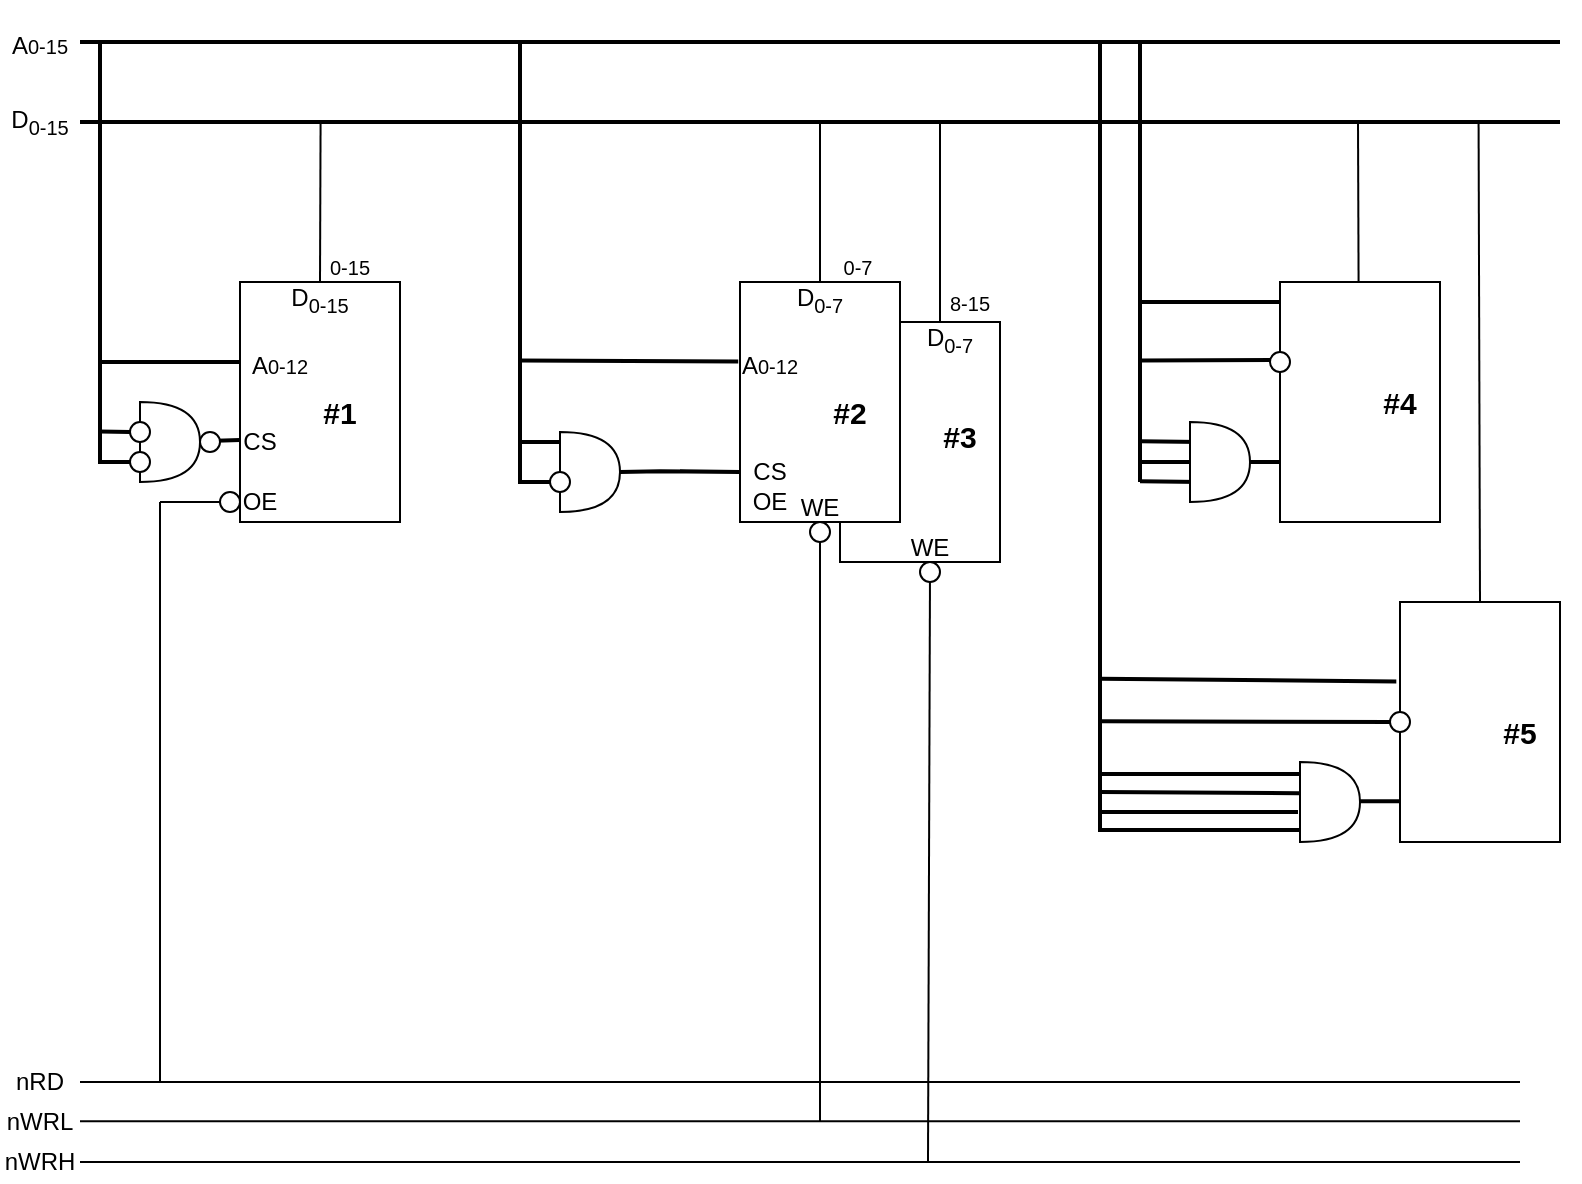 <mxfile version="21.2.9" type="device">
  <diagram name="Page-1" id="R2PDrxdQ1mhhKWqaIksi">
    <mxGraphModel dx="913" dy="461" grid="1" gridSize="10" guides="1" tooltips="1" connect="1" arrows="1" fold="1" page="1" pageScale="1" pageWidth="827" pageHeight="1169" math="0" shadow="0">
      <root>
        <mxCell id="0" />
        <mxCell id="1" parent="0" />
        <mxCell id="FfAWD8UeeB69dAOk08Cy-70" value="" style="endArrow=none;html=1;rounded=0;strokeWidth=2;" parent="1" edge="1">
          <mxGeometry width="50" height="50" relative="1" as="geometry">
            <mxPoint x="680" y="459.66" as="sourcePoint" />
            <mxPoint x="717.5" y="459.66" as="targetPoint" />
          </mxGeometry>
        </mxCell>
        <mxCell id="FfAWD8UeeB69dAOk08Cy-68" value="" style="endArrow=none;html=1;rounded=0;strokeWidth=2;entryX=-0.007;entryY=0.39;entryDx=0;entryDy=0;entryPerimeter=0;" parent="1" edge="1">
          <mxGeometry width="50" height="50" relative="1" as="geometry">
            <mxPoint x="550" y="455" as="sourcePoint" />
            <mxPoint x="649.79" y="455.6" as="targetPoint" />
          </mxGeometry>
        </mxCell>
        <mxCell id="FfAWD8UeeB69dAOk08Cy-56" value="" style="endArrow=none;html=1;rounded=0;strokeWidth=2;exitX=1;exitY=0.5;exitDx=0;exitDy=0;exitPerimeter=0;" parent="1" source="FfAWD8UeeB69dAOk08Cy-46" edge="1">
          <mxGeometry width="50" height="50" relative="1" as="geometry">
            <mxPoint x="635" y="289.31" as="sourcePoint" />
            <mxPoint x="650" y="290" as="targetPoint" />
          </mxGeometry>
        </mxCell>
        <mxCell id="FfAWD8UeeB69dAOk08Cy-53" value="" style="endArrow=none;html=1;rounded=0;strokeWidth=2;" parent="1" edge="1">
          <mxGeometry width="50" height="50" relative="1" as="geometry">
            <mxPoint x="570" y="290" as="sourcePoint" />
            <mxPoint x="600" y="290" as="targetPoint" />
          </mxGeometry>
        </mxCell>
        <mxCell id="FfAWD8UeeB69dAOk08Cy-54" value="" style="endArrow=none;html=1;rounded=0;strokeWidth=2;" parent="1" edge="1">
          <mxGeometry width="50" height="50" relative="1" as="geometry">
            <mxPoint x="570" y="279.66" as="sourcePoint" />
            <mxPoint x="600" y="280" as="targetPoint" />
          </mxGeometry>
        </mxCell>
        <mxCell id="FfAWD8UeeB69dAOk08Cy-52" value="" style="endArrow=none;html=1;rounded=0;strokeWidth=2;" parent="1" edge="1">
          <mxGeometry width="50" height="50" relative="1" as="geometry">
            <mxPoint x="570" y="299.66" as="sourcePoint" />
            <mxPoint x="600" y="300" as="targetPoint" />
          </mxGeometry>
        </mxCell>
        <mxCell id="FfAWD8UeeB69dAOk08Cy-1" value="" style="rounded=0;whiteSpace=wrap;html=1;" parent="1" vertex="1">
          <mxGeometry x="120" y="200" width="80" height="120" as="geometry" />
        </mxCell>
        <mxCell id="FfAWD8UeeB69dAOk08Cy-2" value="" style="rounded=0;whiteSpace=wrap;html=1;" parent="1" vertex="1">
          <mxGeometry x="420" y="220" width="80" height="120" as="geometry" />
        </mxCell>
        <mxCell id="FfAWD8UeeB69dAOk08Cy-3" value="" style="rounded=0;whiteSpace=wrap;html=1;" parent="1" vertex="1">
          <mxGeometry x="370" y="200" width="80" height="120" as="geometry" />
        </mxCell>
        <mxCell id="FfAWD8UeeB69dAOk08Cy-4" value="" style="rounded=0;whiteSpace=wrap;html=1;" parent="1" vertex="1">
          <mxGeometry x="640" y="200" width="80" height="120" as="geometry" />
        </mxCell>
        <mxCell id="FfAWD8UeeB69dAOk08Cy-5" value="" style="rounded=0;whiteSpace=wrap;html=1;" parent="1" vertex="1">
          <mxGeometry x="700" y="360" width="80" height="120" as="geometry" />
        </mxCell>
        <mxCell id="FfAWD8UeeB69dAOk08Cy-6" value="" style="strokeWidth=2;html=1;shape=mxgraph.flowchart.annotation_1;align=left;pointerEvents=1;" parent="1" vertex="1">
          <mxGeometry x="50" y="80" width="20" height="160" as="geometry" />
        </mxCell>
        <mxCell id="FfAWD8UeeB69dAOk08Cy-8" value="" style="endArrow=none;html=1;rounded=0;strokeWidth=2;" parent="1" edge="1">
          <mxGeometry width="50" height="50" relative="1" as="geometry">
            <mxPoint x="40" y="120" as="sourcePoint" />
            <mxPoint x="780" y="120" as="targetPoint" />
          </mxGeometry>
        </mxCell>
        <mxCell id="FfAWD8UeeB69dAOk08Cy-10" value="" style="endArrow=none;html=1;rounded=0;strokeWidth=2;" parent="1" edge="1">
          <mxGeometry width="50" height="50" relative="1" as="geometry">
            <mxPoint x="40" y="80" as="sourcePoint" />
            <mxPoint x="780" y="80" as="targetPoint" />
          </mxGeometry>
        </mxCell>
        <mxCell id="FfAWD8UeeB69dAOk08Cy-12" value="" style="endArrow=none;html=1;rounded=0;entryX=0.5;entryY=0;entryDx=0;entryDy=0;" parent="1" target="FfAWD8UeeB69dAOk08Cy-3" edge="1">
          <mxGeometry width="50" height="50" relative="1" as="geometry">
            <mxPoint x="410" y="120" as="sourcePoint" />
            <mxPoint x="310" y="190" as="targetPoint" />
          </mxGeometry>
        </mxCell>
        <mxCell id="FfAWD8UeeB69dAOk08Cy-13" value="" style="endArrow=none;html=1;rounded=0;entryX=0.5;entryY=0;entryDx=0;entryDy=0;" parent="1" edge="1">
          <mxGeometry width="50" height="50" relative="1" as="geometry">
            <mxPoint x="470" y="120" as="sourcePoint" />
            <mxPoint x="470" y="220" as="targetPoint" />
          </mxGeometry>
        </mxCell>
        <mxCell id="FfAWD8UeeB69dAOk08Cy-15" value="" style="strokeWidth=2;html=1;shape=mxgraph.flowchart.annotation_1;align=left;pointerEvents=1;" parent="1" vertex="1">
          <mxGeometry x="570" y="80" width="20" height="130" as="geometry" />
        </mxCell>
        <mxCell id="FfAWD8UeeB69dAOk08Cy-16" value="" style="strokeWidth=2;html=1;shape=mxgraph.flowchart.annotation_1;align=left;pointerEvents=1;" parent="1" vertex="1">
          <mxGeometry x="260" y="80" width="20" height="220" as="geometry" />
        </mxCell>
        <mxCell id="FfAWD8UeeB69dAOk08Cy-17" value="" style="strokeWidth=2;html=1;shape=mxgraph.flowchart.annotation_1;align=left;pointerEvents=1;" parent="1" vertex="1">
          <mxGeometry x="550" y="80" width="20" height="394" as="geometry" />
        </mxCell>
        <mxCell id="FfAWD8UeeB69dAOk08Cy-18" value="" style="endArrow=none;html=1;rounded=0;strokeWidth=2;entryX=-0.023;entryY=0.331;entryDx=0;entryDy=0;entryPerimeter=0;exitX=-0.01;exitY=0.808;exitDx=0;exitDy=0;exitPerimeter=0;" parent="1" source="FfAWD8UeeB69dAOk08Cy-17" target="FfAWD8UeeB69dAOk08Cy-5" edge="1">
          <mxGeometry width="50" height="50" relative="1" as="geometry">
            <mxPoint x="590" y="400" as="sourcePoint" />
            <mxPoint x="660" y="400" as="targetPoint" />
          </mxGeometry>
        </mxCell>
        <mxCell id="FfAWD8UeeB69dAOk08Cy-19" value="" style="endArrow=none;html=1;rounded=0;entryX=0.5;entryY=0;entryDx=0;entryDy=0;" parent="1" edge="1">
          <mxGeometry width="50" height="50" relative="1" as="geometry">
            <mxPoint x="679" y="120" as="sourcePoint" />
            <mxPoint x="679.29" y="200" as="targetPoint" />
          </mxGeometry>
        </mxCell>
        <mxCell id="FfAWD8UeeB69dAOk08Cy-20" value="" style="endArrow=none;html=1;rounded=0;entryX=0.5;entryY=0;entryDx=0;entryDy=0;" parent="1" target="FfAWD8UeeB69dAOk08Cy-5" edge="1">
          <mxGeometry width="50" height="50" relative="1" as="geometry">
            <mxPoint x="739.29" y="120" as="sourcePoint" />
            <mxPoint x="739.29" y="220" as="targetPoint" />
          </mxGeometry>
        </mxCell>
        <mxCell id="FfAWD8UeeB69dAOk08Cy-21" value="" style="endArrow=none;html=1;rounded=0;" parent="1" edge="1">
          <mxGeometry width="50" height="50" relative="1" as="geometry">
            <mxPoint x="160.29" y="120" as="sourcePoint" />
            <mxPoint x="160" y="200" as="targetPoint" />
          </mxGeometry>
        </mxCell>
        <mxCell id="FfAWD8UeeB69dAOk08Cy-23" value="" style="endArrow=none;html=1;rounded=0;strokeWidth=2;exitX=0.5;exitY=0;exitDx=0;exitDy=0;exitPerimeter=0;" parent="1" source="FfAWD8UeeB69dAOk08Cy-27" edge="1">
          <mxGeometry width="50" height="50" relative="1" as="geometry">
            <mxPoint x="80" y="240" as="sourcePoint" />
            <mxPoint x="120" y="240" as="targetPoint" />
          </mxGeometry>
        </mxCell>
        <mxCell id="FfAWD8UeeB69dAOk08Cy-26" value="" style="endArrow=none;html=1;rounded=0;strokeWidth=2;" parent="1" source="FfAWD8UeeB69dAOk08Cy-24" edge="1">
          <mxGeometry width="50" height="50" relative="1" as="geometry">
            <mxPoint x="100" y="279.29" as="sourcePoint" />
            <mxPoint x="120" y="279" as="targetPoint" />
            <Array as="points" />
          </mxGeometry>
        </mxCell>
        <mxCell id="FfAWD8UeeB69dAOk08Cy-27" value="" style="strokeWidth=2;html=1;shape=mxgraph.flowchart.annotation_1;align=left;pointerEvents=1;" parent="1" vertex="1">
          <mxGeometry x="50" y="240" width="20" height="50" as="geometry" />
        </mxCell>
        <mxCell id="FfAWD8UeeB69dAOk08Cy-28" value="" style="endArrow=none;html=1;rounded=0;strokeWidth=2;exitX=0.121;exitY=0.737;exitDx=0;exitDy=0;exitPerimeter=0;" parent="1" source="FfAWD8UeeB69dAOk08Cy-24" edge="1">
          <mxGeometry width="50" height="50" relative="1" as="geometry">
            <mxPoint x="80" y="430" as="sourcePoint" />
            <mxPoint x="90" y="277" as="targetPoint" />
            <Array as="points" />
          </mxGeometry>
        </mxCell>
        <mxCell id="FfAWD8UeeB69dAOk08Cy-30" value="" style="endArrow=none;html=1;rounded=0;strokeWidth=2;" parent="1" source="FfAWD8UeeB69dAOk08Cy-34" target="FfAWD8UeeB69dAOk08Cy-24" edge="1">
          <mxGeometry width="50" height="50" relative="1" as="geometry">
            <mxPoint x="100" y="279.29" as="sourcePoint" />
            <mxPoint x="120" y="279" as="targetPoint" />
            <Array as="points" />
          </mxGeometry>
        </mxCell>
        <mxCell id="FfAWD8UeeB69dAOk08Cy-31" value="" style="endArrow=none;html=1;rounded=0;strokeWidth=2;exitX=-0.005;exitY=0.695;exitDx=0;exitDy=0;exitPerimeter=0;entryX=0;entryY=0.5;entryDx=0;entryDy=0;" parent="1" source="FfAWD8UeeB69dAOk08Cy-27" target="FfAWD8UeeB69dAOk08Cy-33" edge="1">
          <mxGeometry width="50" height="50" relative="1" as="geometry">
            <mxPoint x="62" y="277" as="sourcePoint" />
            <mxPoint x="90" y="277" as="targetPoint" />
            <Array as="points" />
          </mxGeometry>
        </mxCell>
        <mxCell id="FfAWD8UeeB69dAOk08Cy-24" value="" style="shape=or;whiteSpace=wrap;html=1;" parent="1" vertex="1">
          <mxGeometry x="70" y="260" width="30" height="40" as="geometry" />
        </mxCell>
        <mxCell id="FfAWD8UeeB69dAOk08Cy-32" value="" style="ellipse;whiteSpace=wrap;html=1;aspect=fixed;" parent="1" vertex="1">
          <mxGeometry x="65" y="285" width="10" height="10" as="geometry" />
        </mxCell>
        <mxCell id="FfAWD8UeeB69dAOk08Cy-33" value="" style="ellipse;whiteSpace=wrap;html=1;aspect=fixed;" parent="1" vertex="1">
          <mxGeometry x="65" y="270" width="10" height="10" as="geometry" />
        </mxCell>
        <mxCell id="FfAWD8UeeB69dAOk08Cy-35" value="" style="endArrow=none;html=1;rounded=0;strokeWidth=2;" parent="1" target="FfAWD8UeeB69dAOk08Cy-34" edge="1">
          <mxGeometry width="50" height="50" relative="1" as="geometry">
            <mxPoint x="100" y="279.29" as="sourcePoint" />
            <mxPoint x="100" y="279" as="targetPoint" />
            <Array as="points" />
          </mxGeometry>
        </mxCell>
        <mxCell id="FfAWD8UeeB69dAOk08Cy-34" value="" style="ellipse;whiteSpace=wrap;html=1;aspect=fixed;" parent="1" vertex="1">
          <mxGeometry x="100" y="275" width="10" height="10" as="geometry" />
        </mxCell>
        <mxCell id="FfAWD8UeeB69dAOk08Cy-37" value="" style="shape=or;whiteSpace=wrap;html=1;" parent="1" vertex="1">
          <mxGeometry x="280" y="275" width="30" height="40" as="geometry" />
        </mxCell>
        <mxCell id="FfAWD8UeeB69dAOk08Cy-38" value="" style="endArrow=none;html=1;rounded=0;strokeWidth=2;" parent="1" edge="1">
          <mxGeometry width="50" height="50" relative="1" as="geometry">
            <mxPoint x="260" y="280" as="sourcePoint" />
            <mxPoint x="280" y="280" as="targetPoint" />
            <Array as="points">
              <mxPoint x="270" y="280" />
            </Array>
          </mxGeometry>
        </mxCell>
        <mxCell id="FfAWD8UeeB69dAOk08Cy-39" value="" style="ellipse;whiteSpace=wrap;html=1;aspect=fixed;" parent="1" vertex="1">
          <mxGeometry x="275" y="295" width="10" height="10" as="geometry" />
        </mxCell>
        <mxCell id="FfAWD8UeeB69dAOk08Cy-43" value="" style="endArrow=none;html=1;rounded=0;strokeWidth=2;exitX=1;exitY=0.5;exitDx=0;exitDy=0;exitPerimeter=0;" parent="1" source="FfAWD8UeeB69dAOk08Cy-37" edge="1">
          <mxGeometry width="50" height="50" relative="1" as="geometry">
            <mxPoint x="320" y="294.6" as="sourcePoint" />
            <mxPoint x="340" y="294.6" as="targetPoint" />
            <Array as="points">
              <mxPoint x="330" y="294.6" />
              <mxPoint x="370" y="295" />
            </Array>
          </mxGeometry>
        </mxCell>
        <mxCell id="FfAWD8UeeB69dAOk08Cy-45" value="" style="endArrow=none;html=1;rounded=0;strokeWidth=2;exitX=0.5;exitY=0;exitDx=0;exitDy=0;exitPerimeter=0;entryX=-0.011;entryY=0.331;entryDx=0;entryDy=0;entryPerimeter=0;" parent="1" target="FfAWD8UeeB69dAOk08Cy-3" edge="1">
          <mxGeometry width="50" height="50" relative="1" as="geometry">
            <mxPoint x="260" y="239.31" as="sourcePoint" />
            <mxPoint x="320" y="239.31" as="targetPoint" />
          </mxGeometry>
        </mxCell>
        <mxCell id="FfAWD8UeeB69dAOk08Cy-46" value="" style="shape=or;whiteSpace=wrap;html=1;" parent="1" vertex="1">
          <mxGeometry x="595" y="270" width="30" height="40" as="geometry" />
        </mxCell>
        <mxCell id="FfAWD8UeeB69dAOk08Cy-49" value="" style="endArrow=none;html=1;rounded=0;strokeWidth=2;" parent="1" edge="1">
          <mxGeometry width="50" height="50" relative="1" as="geometry">
            <mxPoint x="590" y="210" as="sourcePoint" />
            <mxPoint x="640" y="210" as="targetPoint" />
          </mxGeometry>
        </mxCell>
        <mxCell id="FfAWD8UeeB69dAOk08Cy-50" value="" style="endArrow=none;html=1;rounded=0;strokeWidth=2;entryX=0;entryY=1;entryDx=0;entryDy=0;entryPerimeter=0;" parent="1" target="FfAWD8UeeB69dAOk08Cy-15" edge="1">
          <mxGeometry width="50" height="50" relative="1" as="geometry">
            <mxPoint x="570" y="300" as="sourcePoint" />
            <mxPoint x="688" y="340" as="targetPoint" />
          </mxGeometry>
        </mxCell>
        <mxCell id="FfAWD8UeeB69dAOk08Cy-51" value="" style="endArrow=none;html=1;rounded=0;strokeWidth=2;" parent="1" edge="1">
          <mxGeometry width="50" height="50" relative="1" as="geometry">
            <mxPoint x="570" y="239.31" as="sourcePoint" />
            <mxPoint x="640" y="239" as="targetPoint" />
          </mxGeometry>
        </mxCell>
        <mxCell id="FfAWD8UeeB69dAOk08Cy-55" value="" style="ellipse;whiteSpace=wrap;html=1;aspect=fixed;" parent="1" vertex="1">
          <mxGeometry x="635" y="235" width="10" height="10" as="geometry" />
        </mxCell>
        <mxCell id="FfAWD8UeeB69dAOk08Cy-61" value="" style="endArrow=none;html=1;rounded=0;strokeWidth=2;" parent="1" edge="1">
          <mxGeometry width="50" height="50" relative="1" as="geometry">
            <mxPoint x="551" y="465" as="sourcePoint" />
            <mxPoint x="649" y="465" as="targetPoint" />
          </mxGeometry>
        </mxCell>
        <mxCell id="FfAWD8UeeB69dAOk08Cy-62" value="" style="endArrow=none;html=1;rounded=0;strokeWidth=2;" parent="1" edge="1">
          <mxGeometry width="50" height="50" relative="1" as="geometry">
            <mxPoint x="550" y="446" as="sourcePoint" />
            <mxPoint x="650" y="446" as="targetPoint" />
          </mxGeometry>
        </mxCell>
        <mxCell id="FfAWD8UeeB69dAOk08Cy-63" value="" style="endArrow=none;html=1;rounded=0;strokeWidth=2;exitX=0.5;exitY=1;exitDx=0;exitDy=0;exitPerimeter=0;" parent="1" source="FfAWD8UeeB69dAOk08Cy-17" edge="1">
          <mxGeometry width="50" height="50" relative="1" as="geometry">
            <mxPoint x="625" y="474" as="sourcePoint" />
            <mxPoint x="655" y="474" as="targetPoint" />
          </mxGeometry>
        </mxCell>
        <mxCell id="FfAWD8UeeB69dAOk08Cy-64" value="" style="shape=or;whiteSpace=wrap;html=1;" parent="1" vertex="1">
          <mxGeometry x="650" y="440" width="30" height="40" as="geometry" />
        </mxCell>
        <mxCell id="FfAWD8UeeB69dAOk08Cy-65" value="" style="endArrow=none;html=1;rounded=0;strokeWidth=2;exitX=0.059;exitY=0.94;exitDx=0;exitDy=0;exitPerimeter=0;entryX=0;entryY=0.5;entryDx=0;entryDy=0;" parent="1" target="FfAWD8UeeB69dAOk08Cy-67" edge="1">
          <mxGeometry width="50" height="50" relative="1" as="geometry">
            <mxPoint x="550" y="419.66" as="sourcePoint" />
            <mxPoint x="680" y="419.66" as="targetPoint" />
          </mxGeometry>
        </mxCell>
        <mxCell id="FfAWD8UeeB69dAOk08Cy-67" value="" style="ellipse;whiteSpace=wrap;html=1;aspect=fixed;" parent="1" vertex="1">
          <mxGeometry x="695" y="415" width="10" height="10" as="geometry" />
        </mxCell>
        <mxCell id="OPhM1rb45kpCFRoYdec_-1" value="" style="endArrow=none;html=1;rounded=0;" edge="1" parent="1">
          <mxGeometry width="50" height="50" relative="1" as="geometry">
            <mxPoint x="760" y="600" as="sourcePoint" />
            <mxPoint x="40" y="600" as="targetPoint" />
          </mxGeometry>
        </mxCell>
        <mxCell id="OPhM1rb45kpCFRoYdec_-2" value="" style="endArrow=none;html=1;rounded=0;" edge="1" parent="1">
          <mxGeometry width="50" height="50" relative="1" as="geometry">
            <mxPoint x="760" y="619.57" as="sourcePoint" />
            <mxPoint x="40" y="619.57" as="targetPoint" />
          </mxGeometry>
        </mxCell>
        <mxCell id="OPhM1rb45kpCFRoYdec_-3" value="" style="endArrow=none;html=1;rounded=0;" edge="1" parent="1">
          <mxGeometry width="50" height="50" relative="1" as="geometry">
            <mxPoint x="760" y="640" as="sourcePoint" />
            <mxPoint x="40" y="640" as="targetPoint" />
          </mxGeometry>
        </mxCell>
        <mxCell id="OPhM1rb45kpCFRoYdec_-4" value="nRD" style="text;html=1;strokeColor=none;fillColor=none;align=center;verticalAlign=middle;whiteSpace=wrap;rounded=0;" vertex="1" parent="1">
          <mxGeometry y="590" width="40" height="20" as="geometry" />
        </mxCell>
        <mxCell id="OPhM1rb45kpCFRoYdec_-5" value="nWRL" style="text;html=1;strokeColor=none;fillColor=none;align=center;verticalAlign=middle;whiteSpace=wrap;rounded=0;" vertex="1" parent="1">
          <mxGeometry y="610" width="40" height="20" as="geometry" />
        </mxCell>
        <mxCell id="OPhM1rb45kpCFRoYdec_-6" value="nWRH" style="text;html=1;strokeColor=none;fillColor=none;align=center;verticalAlign=middle;whiteSpace=wrap;rounded=0;" vertex="1" parent="1">
          <mxGeometry y="630" width="40" height="20" as="geometry" />
        </mxCell>
        <mxCell id="OPhM1rb45kpCFRoYdec_-8" value="&lt;p class=&quot;MsoNormal&quot;&gt;D&lt;sub&gt;0-15&lt;/sub&gt;&lt;/p&gt;" style="text;html=1;strokeColor=none;fillColor=none;align=center;verticalAlign=middle;whiteSpace=wrap;rounded=0;" vertex="1" parent="1">
          <mxGeometry y="110" width="40" height="20" as="geometry" />
        </mxCell>
        <mxCell id="OPhM1rb45kpCFRoYdec_-9" value="&lt;p class=&quot;MsoNormal&quot;&gt;&lt;sub&gt;&lt;span style=&quot;font-size: 12px;&quot;&gt;A&lt;/span&gt;0-15&lt;/sub&gt;&lt;/p&gt;" style="text;html=1;strokeColor=none;fillColor=none;align=center;verticalAlign=middle;whiteSpace=wrap;rounded=0;" vertex="1" parent="1">
          <mxGeometry y="70" width="40" height="20" as="geometry" />
        </mxCell>
        <mxCell id="OPhM1rb45kpCFRoYdec_-10" value="" style="endArrow=none;html=1;rounded=0;" edge="1" parent="1">
          <mxGeometry width="50" height="50" relative="1" as="geometry">
            <mxPoint x="80" y="600" as="sourcePoint" />
            <mxPoint x="80" y="310" as="targetPoint" />
          </mxGeometry>
        </mxCell>
        <mxCell id="OPhM1rb45kpCFRoYdec_-11" value="" style="endArrow=none;html=1;rounded=0;" edge="1" parent="1" source="OPhM1rb45kpCFRoYdec_-12">
          <mxGeometry width="50" height="50" relative="1" as="geometry">
            <mxPoint x="80" y="310" as="sourcePoint" />
            <mxPoint x="120" y="310" as="targetPoint" />
          </mxGeometry>
        </mxCell>
        <mxCell id="OPhM1rb45kpCFRoYdec_-13" value="" style="endArrow=none;html=1;rounded=0;" edge="1" parent="1" target="OPhM1rb45kpCFRoYdec_-12">
          <mxGeometry width="50" height="50" relative="1" as="geometry">
            <mxPoint x="80" y="310" as="sourcePoint" />
            <mxPoint x="120" y="310" as="targetPoint" />
          </mxGeometry>
        </mxCell>
        <mxCell id="OPhM1rb45kpCFRoYdec_-12" value="" style="ellipse;whiteSpace=wrap;html=1;aspect=fixed;" vertex="1" parent="1">
          <mxGeometry x="110" y="305" width="10" height="10" as="geometry" />
        </mxCell>
        <mxCell id="OPhM1rb45kpCFRoYdec_-14" value="" style="endArrow=none;html=1;rounded=0;" edge="1" parent="1" source="OPhM1rb45kpCFRoYdec_-25">
          <mxGeometry width="50" height="50" relative="1" as="geometry">
            <mxPoint x="410" y="620" as="sourcePoint" />
            <mxPoint x="409.57" y="320" as="targetPoint" />
          </mxGeometry>
        </mxCell>
        <mxCell id="OPhM1rb45kpCFRoYdec_-15" value="" style="endArrow=none;html=1;rounded=0;" edge="1" parent="1" source="OPhM1rb45kpCFRoYdec_-27">
          <mxGeometry width="50" height="50" relative="1" as="geometry">
            <mxPoint x="464" y="640" as="sourcePoint" />
            <mxPoint x="464" y="340" as="targetPoint" />
          </mxGeometry>
        </mxCell>
        <mxCell id="OPhM1rb45kpCFRoYdec_-16" value="&lt;sub&gt;0-15&lt;/sub&gt;" style="text;html=1;strokeColor=none;fillColor=none;align=center;verticalAlign=middle;whiteSpace=wrap;rounded=0;" vertex="1" parent="1">
          <mxGeometry x="160" y="187.5" width="30" height="5" as="geometry" />
        </mxCell>
        <mxCell id="OPhM1rb45kpCFRoYdec_-17" value="&lt;sub&gt;0-7&lt;/sub&gt;" style="text;html=1;strokeColor=none;fillColor=none;align=center;verticalAlign=middle;whiteSpace=wrap;rounded=0;" vertex="1" parent="1">
          <mxGeometry x="414" y="185" width="30" height="10" as="geometry" />
        </mxCell>
        <mxCell id="OPhM1rb45kpCFRoYdec_-18" value="&lt;sub&gt;8-15&lt;/sub&gt;" style="text;html=1;strokeColor=none;fillColor=none;align=center;verticalAlign=middle;whiteSpace=wrap;rounded=0;" vertex="1" parent="1">
          <mxGeometry x="470" y="200" width="30" height="15" as="geometry" />
        </mxCell>
        <mxCell id="OPhM1rb45kpCFRoYdec_-21" value="CS" style="text;html=1;strokeColor=none;fillColor=none;align=center;verticalAlign=middle;whiteSpace=wrap;rounded=0;" vertex="1" parent="1">
          <mxGeometry x="100" y="265" width="60" height="30" as="geometry" />
        </mxCell>
        <mxCell id="OPhM1rb45kpCFRoYdec_-22" value="OE" style="text;html=1;strokeColor=none;fillColor=none;align=center;verticalAlign=middle;whiteSpace=wrap;rounded=0;" vertex="1" parent="1">
          <mxGeometry x="100" y="295" width="60" height="30" as="geometry" />
        </mxCell>
        <mxCell id="OPhM1rb45kpCFRoYdec_-23" value="OE" style="text;html=1;strokeColor=none;fillColor=none;align=center;verticalAlign=middle;whiteSpace=wrap;rounded=0;" vertex="1" parent="1">
          <mxGeometry x="370" y="302.5" width="30" height="15" as="geometry" />
        </mxCell>
        <mxCell id="OPhM1rb45kpCFRoYdec_-24" value="CS" style="text;html=1;strokeColor=none;fillColor=none;align=center;verticalAlign=middle;whiteSpace=wrap;rounded=0;" vertex="1" parent="1">
          <mxGeometry x="370" y="287.5" width="30" height="15" as="geometry" />
        </mxCell>
        <mxCell id="OPhM1rb45kpCFRoYdec_-26" value="" style="endArrow=none;html=1;rounded=0;" edge="1" parent="1" target="OPhM1rb45kpCFRoYdec_-25">
          <mxGeometry width="50" height="50" relative="1" as="geometry">
            <mxPoint x="410" y="620" as="sourcePoint" />
            <mxPoint x="409.57" y="320" as="targetPoint" />
          </mxGeometry>
        </mxCell>
        <mxCell id="OPhM1rb45kpCFRoYdec_-25" value="" style="ellipse;whiteSpace=wrap;html=1;aspect=fixed;" vertex="1" parent="1">
          <mxGeometry x="405" y="320" width="10" height="10" as="geometry" />
        </mxCell>
        <mxCell id="OPhM1rb45kpCFRoYdec_-28" value="" style="endArrow=none;html=1;rounded=0;" edge="1" parent="1" target="OPhM1rb45kpCFRoYdec_-27">
          <mxGeometry width="50" height="50" relative="1" as="geometry">
            <mxPoint x="464" y="640" as="sourcePoint" />
            <mxPoint x="464" y="340" as="targetPoint" />
          </mxGeometry>
        </mxCell>
        <mxCell id="OPhM1rb45kpCFRoYdec_-27" value="" style="ellipse;whiteSpace=wrap;html=1;aspect=fixed;" vertex="1" parent="1">
          <mxGeometry x="460" y="340" width="10" height="10" as="geometry" />
        </mxCell>
        <mxCell id="OPhM1rb45kpCFRoYdec_-29" value="WE" style="text;html=1;strokeColor=none;fillColor=none;align=center;verticalAlign=middle;whiteSpace=wrap;rounded=0;" vertex="1" parent="1">
          <mxGeometry x="395" y="305" width="30" height="15" as="geometry" />
        </mxCell>
        <mxCell id="OPhM1rb45kpCFRoYdec_-30" value="WE" style="text;html=1;strokeColor=none;fillColor=none;align=center;verticalAlign=middle;whiteSpace=wrap;rounded=0;" vertex="1" parent="1">
          <mxGeometry x="450" y="325" width="30" height="15" as="geometry" />
        </mxCell>
        <mxCell id="OPhM1rb45kpCFRoYdec_-31" value="&lt;p class=&quot;MsoNormal&quot;&gt;D&lt;sub&gt;0-15&lt;/sub&gt;&lt;/p&gt;" style="text;html=1;strokeColor=none;fillColor=none;align=center;verticalAlign=middle;whiteSpace=wrap;rounded=0;" vertex="1" parent="1">
          <mxGeometry x="140" y="200" width="40" height="17.5" as="geometry" />
        </mxCell>
        <mxCell id="OPhM1rb45kpCFRoYdec_-32" value="&lt;p class=&quot;MsoNormal&quot;&gt;D&lt;sub&gt;0-7&lt;/sub&gt;&lt;/p&gt;" style="text;html=1;strokeColor=none;fillColor=none;align=center;verticalAlign=middle;whiteSpace=wrap;rounded=0;" vertex="1" parent="1">
          <mxGeometry x="390" y="200" width="40" height="17.5" as="geometry" />
        </mxCell>
        <mxCell id="OPhM1rb45kpCFRoYdec_-33" value="&lt;p class=&quot;MsoNormal&quot;&gt;D&lt;sub&gt;0-7&lt;/sub&gt;&lt;/p&gt;" style="text;html=1;strokeColor=none;fillColor=none;align=center;verticalAlign=middle;whiteSpace=wrap;rounded=0;" vertex="1" parent="1">
          <mxGeometry x="460" y="220" width="30" height="17.5" as="geometry" />
        </mxCell>
        <mxCell id="OPhM1rb45kpCFRoYdec_-35" value="&lt;p class=&quot;MsoNormal&quot;&gt;&lt;sub&gt;&lt;span style=&quot;font-size: 12px;&quot;&gt;A&lt;/span&gt;0-12&lt;/sub&gt;&lt;/p&gt;" style="text;html=1;strokeColor=none;fillColor=none;align=center;verticalAlign=middle;whiteSpace=wrap;rounded=0;" vertex="1" parent="1">
          <mxGeometry x="120" y="230" width="40" height="20" as="geometry" />
        </mxCell>
        <mxCell id="OPhM1rb45kpCFRoYdec_-36" value="&lt;p class=&quot;MsoNormal&quot;&gt;&lt;sub&gt;&lt;span style=&quot;font-size: 12px;&quot;&gt;A&lt;/span&gt;0-12&lt;/sub&gt;&lt;/p&gt;" style="text;html=1;strokeColor=none;fillColor=none;align=center;verticalAlign=middle;whiteSpace=wrap;rounded=0;" vertex="1" parent="1">
          <mxGeometry x="365" y="230" width="40" height="20" as="geometry" />
        </mxCell>
        <mxCell id="OPhM1rb45kpCFRoYdec_-37" value="&lt;b&gt;&lt;font style=&quot;font-size: 15px;&quot;&gt;#1&lt;/font&gt;&lt;/b&gt;" style="text;html=1;strokeColor=none;fillColor=none;align=center;verticalAlign=middle;whiteSpace=wrap;rounded=0;" vertex="1" parent="1">
          <mxGeometry x="140" y="250" width="60" height="30" as="geometry" />
        </mxCell>
        <mxCell id="OPhM1rb45kpCFRoYdec_-38" value="&lt;b&gt;&lt;font style=&quot;font-size: 15px;&quot;&gt;#2&lt;/font&gt;&lt;/b&gt;" style="text;html=1;strokeColor=none;fillColor=none;align=center;verticalAlign=middle;whiteSpace=wrap;rounded=0;" vertex="1" parent="1">
          <mxGeometry x="395" y="250" width="60" height="30" as="geometry" />
        </mxCell>
        <mxCell id="OPhM1rb45kpCFRoYdec_-39" value="&lt;b&gt;&lt;font style=&quot;font-size: 15px;&quot;&gt;#3&lt;/font&gt;&lt;/b&gt;" style="text;html=1;strokeColor=none;fillColor=none;align=center;verticalAlign=middle;whiteSpace=wrap;rounded=0;" vertex="1" parent="1">
          <mxGeometry x="450" y="262" width="60" height="30" as="geometry" />
        </mxCell>
        <mxCell id="OPhM1rb45kpCFRoYdec_-40" value="&lt;b&gt;&lt;font style=&quot;font-size: 15px;&quot;&gt;#4&lt;/font&gt;&lt;/b&gt;" style="text;html=1;strokeColor=none;fillColor=none;align=center;verticalAlign=middle;whiteSpace=wrap;rounded=0;" vertex="1" parent="1">
          <mxGeometry x="670" y="245" width="60" height="30" as="geometry" />
        </mxCell>
        <mxCell id="OPhM1rb45kpCFRoYdec_-41" value="&lt;b&gt;&lt;font style=&quot;font-size: 15px;&quot;&gt;#5&lt;/font&gt;&lt;/b&gt;" style="text;html=1;strokeColor=none;fillColor=none;align=center;verticalAlign=middle;whiteSpace=wrap;rounded=0;" vertex="1" parent="1">
          <mxGeometry x="730" y="410" width="60" height="30" as="geometry" />
        </mxCell>
      </root>
    </mxGraphModel>
  </diagram>
</mxfile>
